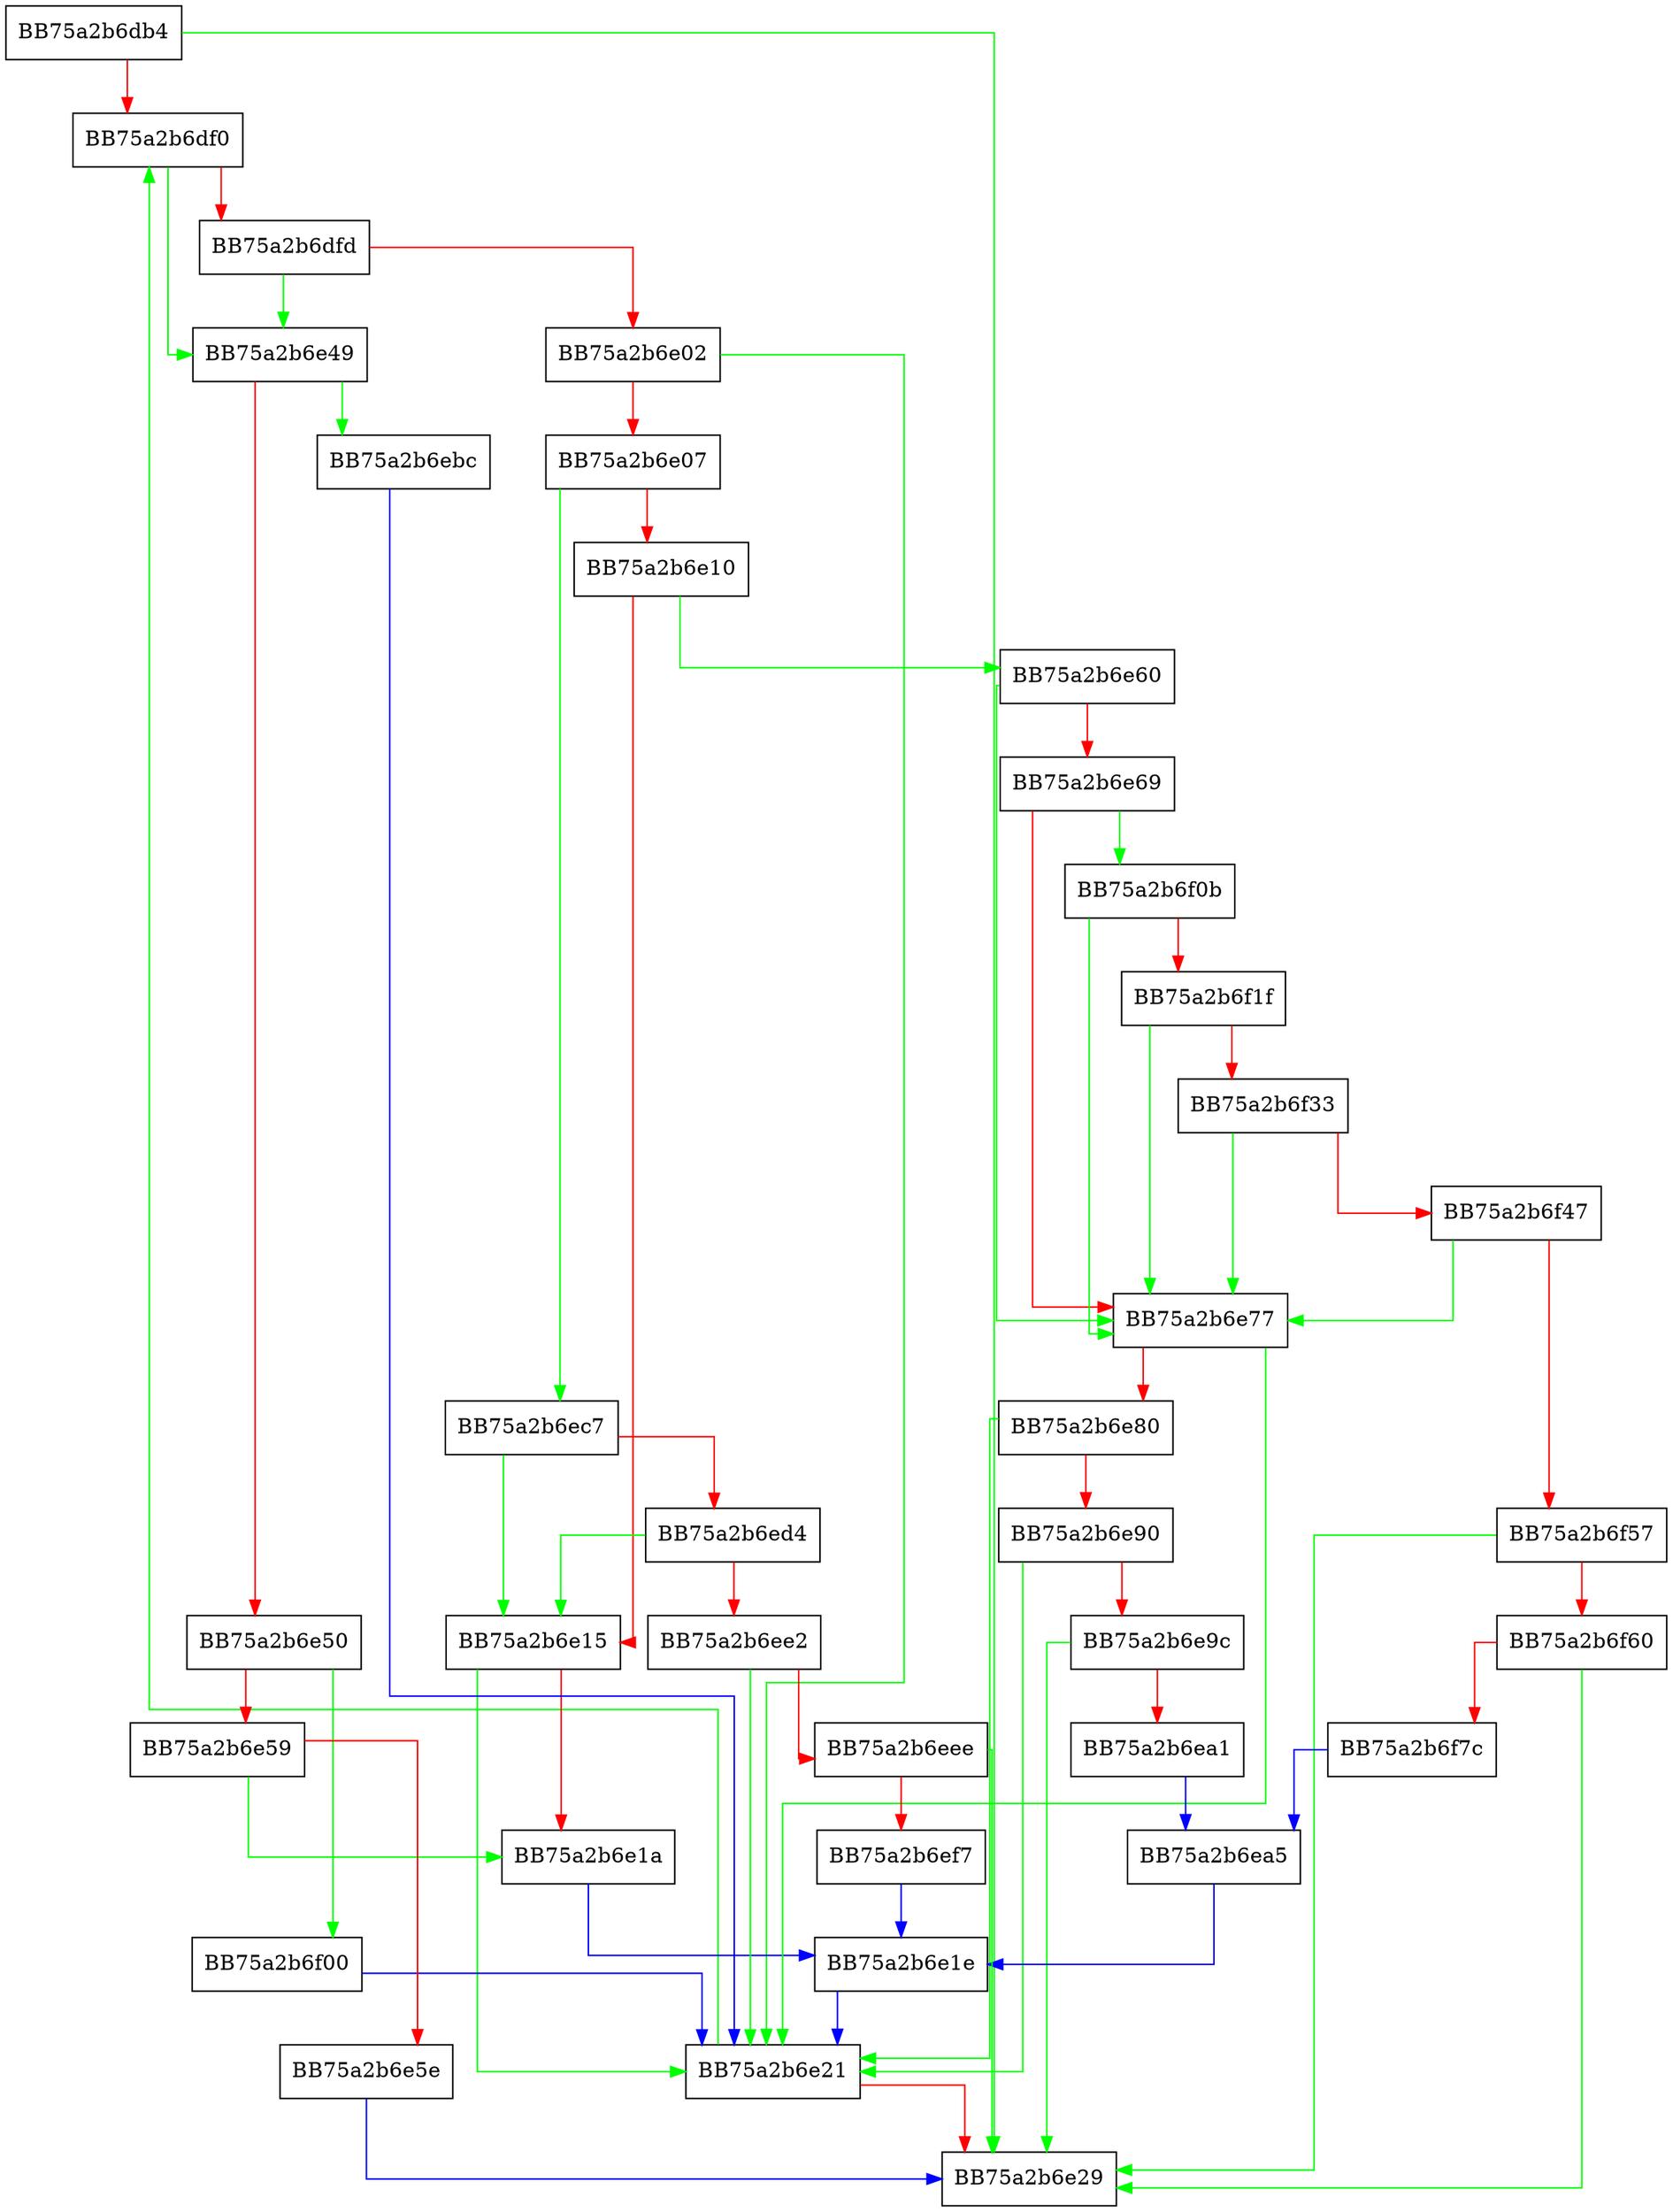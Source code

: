 digraph UnescapeBuffer {
  node [shape="box"];
  graph [splines=ortho];
  BB75a2b6db4 -> BB75a2b6e29 [color="green"];
  BB75a2b6db4 -> BB75a2b6df0 [color="red"];
  BB75a2b6df0 -> BB75a2b6e49 [color="green"];
  BB75a2b6df0 -> BB75a2b6dfd [color="red"];
  BB75a2b6dfd -> BB75a2b6e49 [color="green"];
  BB75a2b6dfd -> BB75a2b6e02 [color="red"];
  BB75a2b6e02 -> BB75a2b6e21 [color="green"];
  BB75a2b6e02 -> BB75a2b6e07 [color="red"];
  BB75a2b6e07 -> BB75a2b6ec7 [color="green"];
  BB75a2b6e07 -> BB75a2b6e10 [color="red"];
  BB75a2b6e10 -> BB75a2b6e60 [color="green"];
  BB75a2b6e10 -> BB75a2b6e15 [color="red"];
  BB75a2b6e15 -> BB75a2b6e21 [color="green"];
  BB75a2b6e15 -> BB75a2b6e1a [color="red"];
  BB75a2b6e1a -> BB75a2b6e1e [color="blue"];
  BB75a2b6e1e -> BB75a2b6e21 [color="blue"];
  BB75a2b6e21 -> BB75a2b6df0 [color="green"];
  BB75a2b6e21 -> BB75a2b6e29 [color="red"];
  BB75a2b6e49 -> BB75a2b6ebc [color="green"];
  BB75a2b6e49 -> BB75a2b6e50 [color="red"];
  BB75a2b6e50 -> BB75a2b6f00 [color="green"];
  BB75a2b6e50 -> BB75a2b6e59 [color="red"];
  BB75a2b6e59 -> BB75a2b6e1a [color="green"];
  BB75a2b6e59 -> BB75a2b6e5e [color="red"];
  BB75a2b6e5e -> BB75a2b6e29 [color="blue"];
  BB75a2b6e60 -> BB75a2b6e77 [color="green"];
  BB75a2b6e60 -> BB75a2b6e69 [color="red"];
  BB75a2b6e69 -> BB75a2b6f0b [color="green"];
  BB75a2b6e69 -> BB75a2b6e77 [color="red"];
  BB75a2b6e77 -> BB75a2b6e21 [color="green"];
  BB75a2b6e77 -> BB75a2b6e80 [color="red"];
  BB75a2b6e80 -> BB75a2b6e21 [color="green"];
  BB75a2b6e80 -> BB75a2b6e90 [color="red"];
  BB75a2b6e90 -> BB75a2b6e21 [color="green"];
  BB75a2b6e90 -> BB75a2b6e9c [color="red"];
  BB75a2b6e9c -> BB75a2b6e29 [color="green"];
  BB75a2b6e9c -> BB75a2b6ea1 [color="red"];
  BB75a2b6ea1 -> BB75a2b6ea5 [color="blue"];
  BB75a2b6ea5 -> BB75a2b6e1e [color="blue"];
  BB75a2b6ebc -> BB75a2b6e21 [color="blue"];
  BB75a2b6ec7 -> BB75a2b6e15 [color="green"];
  BB75a2b6ec7 -> BB75a2b6ed4 [color="red"];
  BB75a2b6ed4 -> BB75a2b6e15 [color="green"];
  BB75a2b6ed4 -> BB75a2b6ee2 [color="red"];
  BB75a2b6ee2 -> BB75a2b6e21 [color="green"];
  BB75a2b6ee2 -> BB75a2b6eee [color="red"];
  BB75a2b6eee -> BB75a2b6e29 [color="green"];
  BB75a2b6eee -> BB75a2b6ef7 [color="red"];
  BB75a2b6ef7 -> BB75a2b6e1e [color="blue"];
  BB75a2b6f00 -> BB75a2b6e21 [color="blue"];
  BB75a2b6f0b -> BB75a2b6e77 [color="green"];
  BB75a2b6f0b -> BB75a2b6f1f [color="red"];
  BB75a2b6f1f -> BB75a2b6e77 [color="green"];
  BB75a2b6f1f -> BB75a2b6f33 [color="red"];
  BB75a2b6f33 -> BB75a2b6e77 [color="green"];
  BB75a2b6f33 -> BB75a2b6f47 [color="red"];
  BB75a2b6f47 -> BB75a2b6e77 [color="green"];
  BB75a2b6f47 -> BB75a2b6f57 [color="red"];
  BB75a2b6f57 -> BB75a2b6e29 [color="green"];
  BB75a2b6f57 -> BB75a2b6f60 [color="red"];
  BB75a2b6f60 -> BB75a2b6e29 [color="green"];
  BB75a2b6f60 -> BB75a2b6f7c [color="red"];
  BB75a2b6f7c -> BB75a2b6ea5 [color="blue"];
}